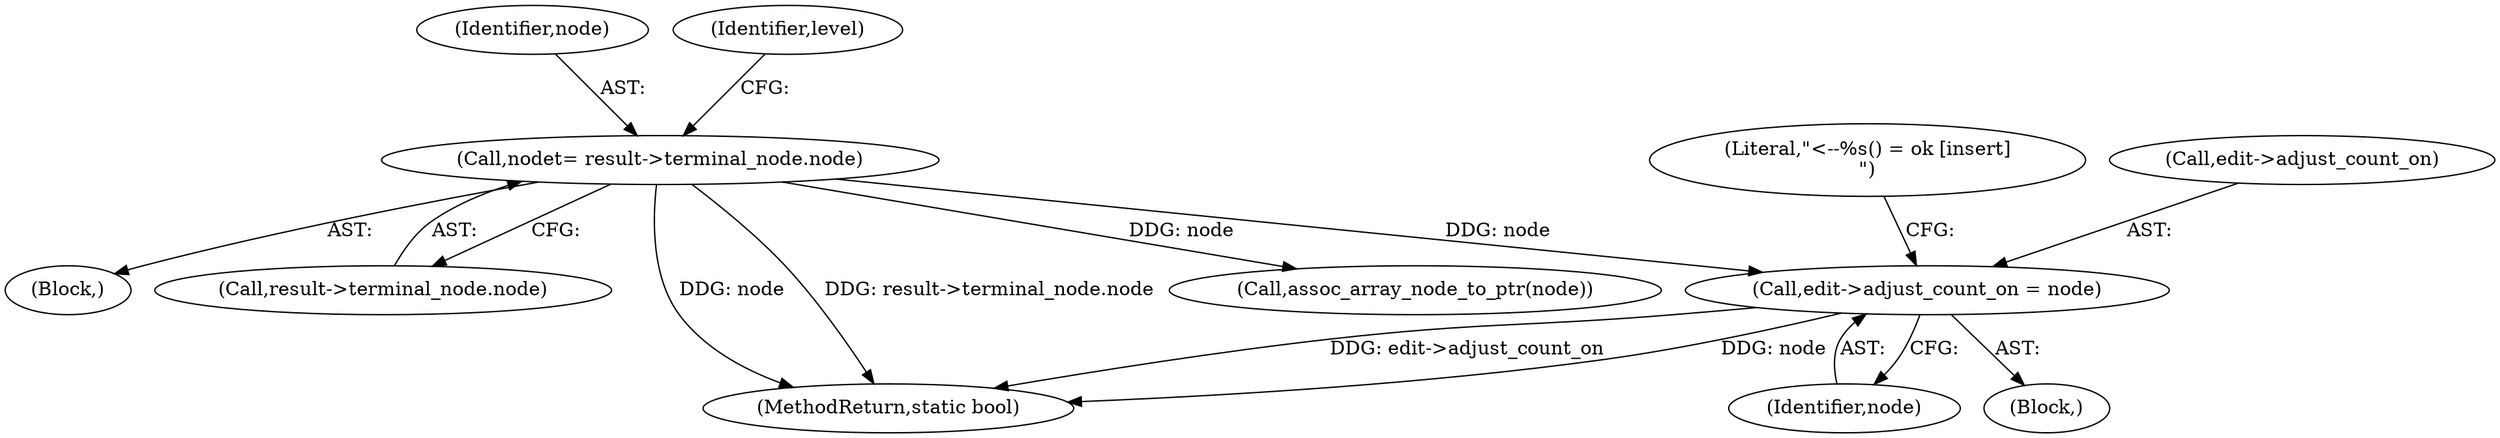 digraph "0_linux_ea6789980fdaa610d7eb63602c746bf6ec70cd2b@pointer" {
"1000252" [label="(Call,edit->adjust_count_on = node)"];
"1000141" [label="(Call,node\t= result->terminal_node.node)"];
"1000238" [label="(Block,)"];
"1000252" [label="(Call,edit->adjust_count_on = node)"];
"1000141" [label="(Call,node\t= result->terminal_node.node)"];
"1000854" [label="(Call,assoc_array_node_to_ptr(node))"];
"1000258" [label="(Literal,\"<--%s() = ok [insert]\n\")"];
"1000142" [label="(Identifier,node)"];
"1000143" [label="(Call,result->terminal_node.node)"];
"1000121" [label="(Block,)"];
"1000149" [label="(Identifier,level)"];
"1000253" [label="(Call,edit->adjust_count_on)"];
"1000256" [label="(Identifier,node)"];
"1001112" [label="(MethodReturn,static bool)"];
"1000252" -> "1000238"  [label="AST: "];
"1000252" -> "1000256"  [label="CFG: "];
"1000253" -> "1000252"  [label="AST: "];
"1000256" -> "1000252"  [label="AST: "];
"1000258" -> "1000252"  [label="CFG: "];
"1000252" -> "1001112"  [label="DDG: edit->adjust_count_on"];
"1000252" -> "1001112"  [label="DDG: node"];
"1000141" -> "1000252"  [label="DDG: node"];
"1000141" -> "1000121"  [label="AST: "];
"1000141" -> "1000143"  [label="CFG: "];
"1000142" -> "1000141"  [label="AST: "];
"1000143" -> "1000141"  [label="AST: "];
"1000149" -> "1000141"  [label="CFG: "];
"1000141" -> "1001112"  [label="DDG: node"];
"1000141" -> "1001112"  [label="DDG: result->terminal_node.node"];
"1000141" -> "1000854"  [label="DDG: node"];
}
